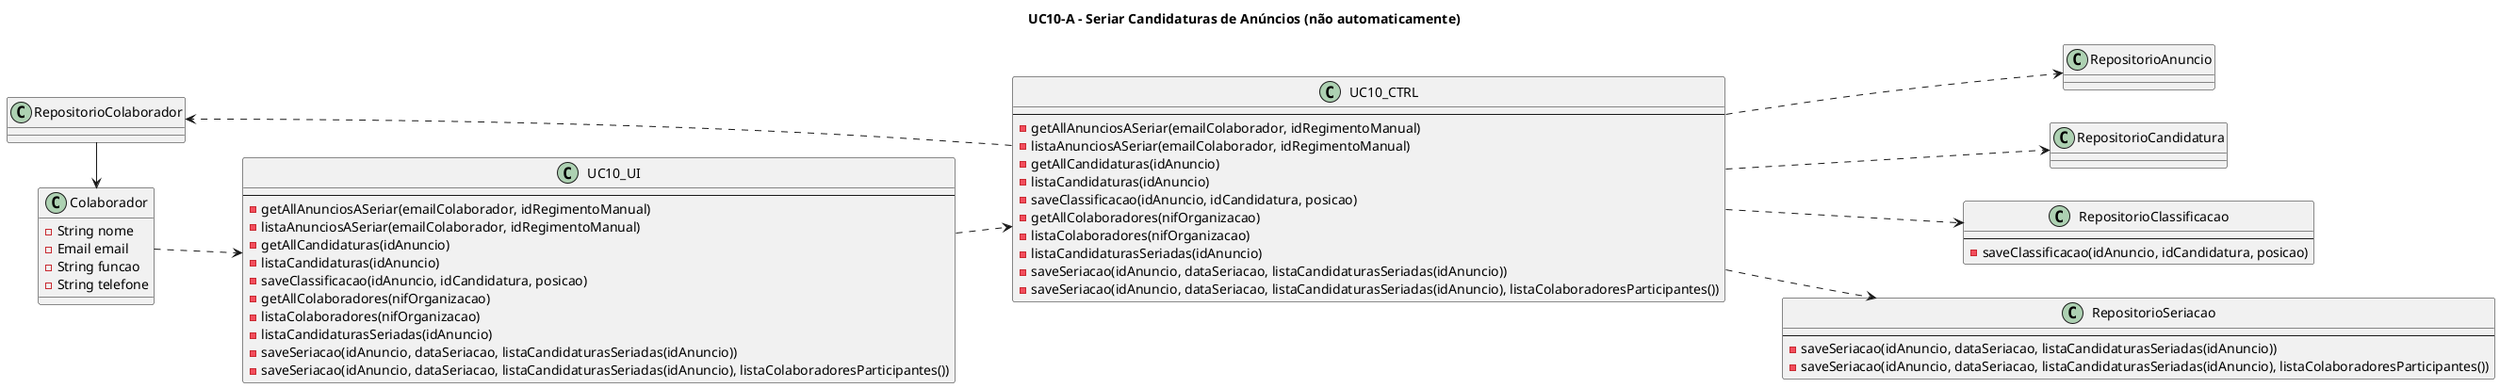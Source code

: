 @startuml

title UC10-A - Seriar Candidaturas de Anúncios (não automaticamente)

left to right direction

class Colaborador {
    -String nome 
    -Email email
    -String funcao
    -String telefone
}

class RepositorioAnuncio{
    
}

class RepositorioCandidatura {

}

class RepositorioClassificacao{
    --
    -saveClassificacao(idAnuncio, idCandidatura, posicao)
}

class RepositorioColaborador{

}

class RepositorioSeriacao{
    --
    -saveSeriacao(idAnuncio, dataSeriacao, listaCandidaturasSeriadas(idAnuncio))
    -saveSeriacao(idAnuncio, dataSeriacao, listaCandidaturasSeriadas(idAnuncio), listaColaboradoresParticipantes())
}

class UC10_UI{
    --
    -getAllAnunciosASeriar(emailColaborador, idRegimentoManual)
    -listaAnunciosASeriar(emailColaborador, idRegimentoManual)
    -getAllCandidaturas(idAnuncio)
    -listaCandidaturas(idAnuncio)
    -saveClassificacao(idAnuncio, idCandidatura, posicao)
    -getAllColaboradores(nifOrganizacao)
    -listaColaboradores(nifOrganizacao)
    -listaCandidaturasSeriadas(idAnuncio)
    -saveSeriacao(idAnuncio, dataSeriacao, listaCandidaturasSeriadas(idAnuncio))
    -saveSeriacao(idAnuncio, dataSeriacao, listaCandidaturasSeriadas(idAnuncio), listaColaboradoresParticipantes())
}

class UC10_CTRL{
    --
    -getAllAnunciosASeriar(emailColaborador, idRegimentoManual)
    -listaAnunciosASeriar(emailColaborador, idRegimentoManual)
    -getAllCandidaturas(idAnuncio)
    -listaCandidaturas(idAnuncio)
    -saveClassificacao(idAnuncio, idCandidatura, posicao)
    -getAllColaboradores(nifOrganizacao)
    -listaColaboradores(nifOrganizacao)
    -listaCandidaturasSeriadas(idAnuncio)
    -saveSeriacao(idAnuncio, dataSeriacao, listaCandidaturasSeriadas(idAnuncio))
    -saveSeriacao(idAnuncio, dataSeriacao, listaCandidaturasSeriadas(idAnuncio), listaColaboradoresParticipantes())
}


Colaborador ..> UC10_UI
UC10_UI ..> UC10_CTRL
UC10_CTRL ..> RepositorioAnuncio
UC10_CTRL ..> RepositorioCandidatura
UC10_CTRL ..> RepositorioClassificacao
UC10_CTRL ..> RepositorioColaborador
UC10_CTRL ..> RepositorioSeriacao
RepositorioColaborador -> Colaborador

@enduml